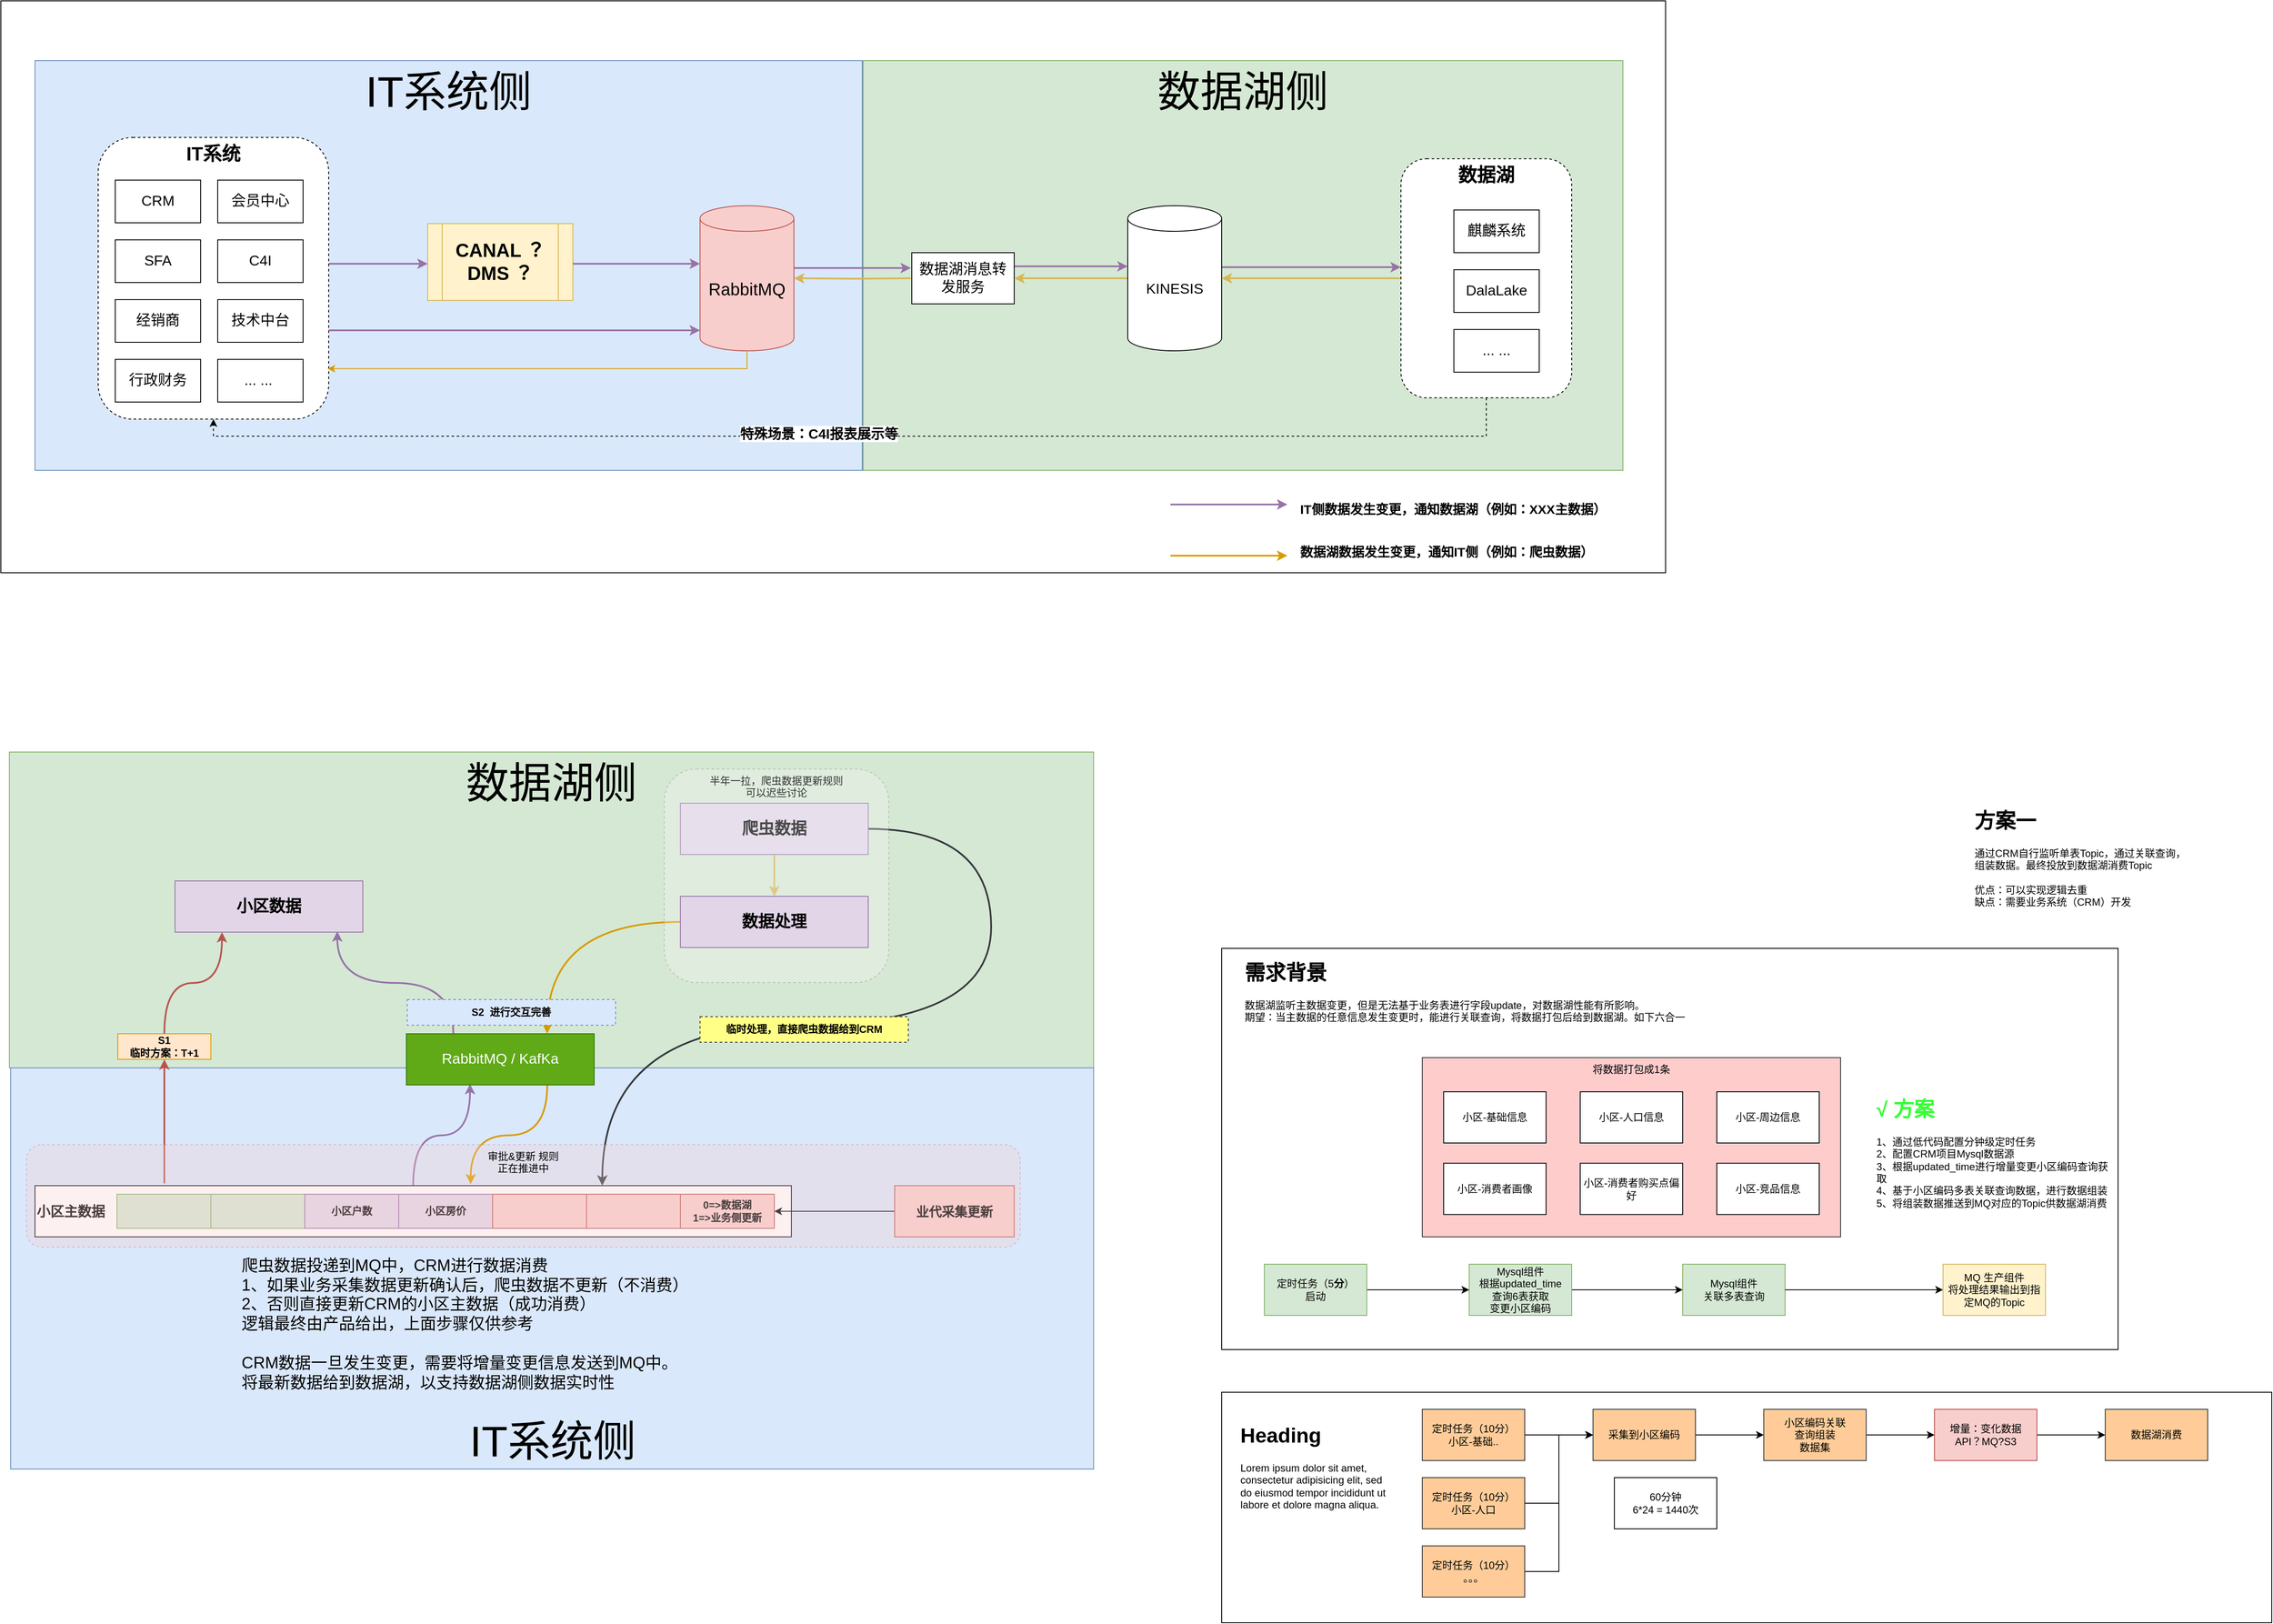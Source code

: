 <mxfile version="24.4.4" type="github">
  <diagram name="第 1 页" id="_mnCOzUP9DBz8knvAwrc">
    <mxGraphModel dx="2122" dy="863" grid="1" gridSize="10" guides="1" tooltips="1" connect="1" arrows="1" fold="1" page="1" pageScale="1" pageWidth="827" pageHeight="1169" math="0" shadow="0">
      <root>
        <mxCell id="0" />
        <mxCell id="1" parent="0" />
        <mxCell id="Kdeb1IMbK-QuAWVvISd_-18" value="" style="rounded=0;whiteSpace=wrap;html=1;" parent="1" vertex="1">
          <mxGeometry x="1070" y="1690" width="1230" height="270" as="geometry" />
        </mxCell>
        <mxCell id="pive_YGZ8aj-ZetJPHNV-36" value="" style="rounded=0;whiteSpace=wrap;html=1;" parent="1" vertex="1">
          <mxGeometry x="1070" y="1170" width="1050" height="470" as="geometry" />
        </mxCell>
        <mxCell id="pive_YGZ8aj-ZetJPHNV-24" value="将数据打包成1条" style="rounded=0;whiteSpace=wrap;html=1;verticalAlign=top;fillColor=#ffcccc;strokeColor=#36393d;" parent="1" vertex="1">
          <mxGeometry x="1305" y="1298" width="490" height="210" as="geometry" />
        </mxCell>
        <mxCell id="es6LMimWQ2Kn1pDAPc1K-94" value="" style="rounded=0;whiteSpace=wrap;html=1;" parent="1" vertex="1">
          <mxGeometry x="-360" y="60" width="1950" height="670" as="geometry" />
        </mxCell>
        <mxCell id="es6LMimWQ2Kn1pDAPc1K-81" value="&lt;font style=&quot;font-size: 50px;&quot;&gt;数据湖侧&lt;/font&gt;" style="rounded=0;whiteSpace=wrap;html=1;fillColor=#d5e8d4;strokeColor=#82b366;verticalAlign=top;movable=1;resizable=1;rotatable=1;deletable=1;editable=1;locked=0;connectable=1;" parent="1" vertex="1">
          <mxGeometry x="-350" y="940" width="1270" height="370" as="geometry" />
        </mxCell>
        <mxCell id="es6LMimWQ2Kn1pDAPc1K-80" value="&lt;font style=&quot;font-size: 50px;&quot;&gt;IT系统侧&lt;/font&gt;" style="rounded=0;whiteSpace=wrap;html=1;fillColor=#dae8fc;strokeColor=#6c8ebf;verticalAlign=bottom;movable=0;resizable=0;rotatable=0;deletable=0;editable=0;locked=1;connectable=0;" parent="1" vertex="1">
          <mxGeometry x="-348.5" y="1310" width="1268.5" height="470" as="geometry" />
        </mxCell>
        <mxCell id="es6LMimWQ2Kn1pDAPc1K-37" value="&lt;font style=&quot;font-size: 50px;&quot;&gt;数据湖侧&lt;/font&gt;" style="rounded=0;whiteSpace=wrap;html=1;fillColor=#d5e8d4;strokeColor=#82b366;verticalAlign=top;" parent="1" vertex="1">
          <mxGeometry x="650" y="130" width="890" height="480" as="geometry" />
        </mxCell>
        <mxCell id="es6LMimWQ2Kn1pDAPc1K-36" value="&lt;font style=&quot;font-size: 50px;&quot;&gt;IT系统侧&lt;/font&gt;" style="rounded=0;whiteSpace=wrap;html=1;fillColor=#dae8fc;strokeColor=#6c8ebf;verticalAlign=top;" parent="1" vertex="1">
          <mxGeometry x="-320" y="130" width="969" height="480" as="geometry" />
        </mxCell>
        <mxCell id="es6LMimWQ2Kn1pDAPc1K-50" style="edgeStyle=orthogonalEdgeStyle;rounded=0;orthogonalLoop=1;jettySize=auto;html=1;exitX=1;exitY=0.5;exitDx=0;exitDy=0;entryX=0;entryY=0.5;entryDx=0;entryDy=0;fillColor=#e1d5e7;strokeColor=#9673a6;strokeWidth=2;" parent="1" edge="1">
          <mxGeometry relative="1" as="geometry">
            <mxPoint x="24.0" y="368.0" as="sourcePoint" />
            <mxPoint x="140" y="368" as="targetPoint" />
          </mxGeometry>
        </mxCell>
        <mxCell id="es6LMimWQ2Kn1pDAPc1K-9" value="&lt;font style=&quot;font-size: 22px;&quot;&gt;&lt;b&gt;IT系统&lt;/b&gt;&lt;/font&gt;" style="rounded=1;whiteSpace=wrap;html=1;dashed=1;verticalAlign=top;fontSize=17;" parent="1" vertex="1">
          <mxGeometry x="-246" y="220" width="270" height="330" as="geometry" />
        </mxCell>
        <mxCell id="es6LMimWQ2Kn1pDAPc1K-1" value="会员中心" style="rounded=0;whiteSpace=wrap;html=1;fontSize=17;" parent="1" vertex="1">
          <mxGeometry x="-106" y="270" width="100" height="50" as="geometry" />
        </mxCell>
        <mxCell id="es6LMimWQ2Kn1pDAPc1K-2" value="C4I" style="rounded=0;whiteSpace=wrap;html=1;fontSize=17;" parent="1" vertex="1">
          <mxGeometry x="-106" y="340" width="100" height="50" as="geometry" />
        </mxCell>
        <mxCell id="es6LMimWQ2Kn1pDAPc1K-3" value="技术中台" style="rounded=0;whiteSpace=wrap;html=1;fontSize=17;" parent="1" vertex="1">
          <mxGeometry x="-106" y="410" width="100" height="50" as="geometry" />
        </mxCell>
        <mxCell id="es6LMimWQ2Kn1pDAPc1K-4" value="... ...&amp;nbsp;" style="rounded=0;whiteSpace=wrap;html=1;fontSize=17;" parent="1" vertex="1">
          <mxGeometry x="-106" y="480" width="100" height="50" as="geometry" />
        </mxCell>
        <mxCell id="es6LMimWQ2Kn1pDAPc1K-5" value="CRM" style="rounded=0;whiteSpace=wrap;html=1;fontSize=17;" parent="1" vertex="1">
          <mxGeometry x="-226" y="270" width="100" height="50" as="geometry" />
        </mxCell>
        <mxCell id="es6LMimWQ2Kn1pDAPc1K-6" value="SFA" style="rounded=0;whiteSpace=wrap;html=1;fontSize=17;" parent="1" vertex="1">
          <mxGeometry x="-226" y="340" width="100" height="50" as="geometry" />
        </mxCell>
        <mxCell id="es6LMimWQ2Kn1pDAPc1K-7" value="经销商" style="rounded=0;whiteSpace=wrap;html=1;fontSize=17;" parent="1" vertex="1">
          <mxGeometry x="-226" y="410" width="100" height="50" as="geometry" />
        </mxCell>
        <mxCell id="es6LMimWQ2Kn1pDAPc1K-8" value="行政财务" style="rounded=0;whiteSpace=wrap;html=1;fontSize=17;" parent="1" vertex="1">
          <mxGeometry x="-226" y="480" width="100" height="50" as="geometry" />
        </mxCell>
        <mxCell id="es6LMimWQ2Kn1pDAPc1K-13" value="" style="edgeStyle=orthogonalEdgeStyle;rounded=0;orthogonalLoop=1;jettySize=auto;html=1;fillColor=#e1d5e7;strokeColor=#9673a6;strokeWidth=2;fontSize=17;" parent="1" edge="1">
          <mxGeometry relative="1" as="geometry">
            <mxPoint x="569.0" y="373.0" as="sourcePoint" />
            <mxPoint x="706" y="373.0" as="targetPoint" />
          </mxGeometry>
        </mxCell>
        <mxCell id="es6LMimWQ2Kn1pDAPc1K-10" value="&lt;font style=&quot;font-size: 20px;&quot;&gt;RabbitMQ&lt;/font&gt;" style="shape=cylinder3;whiteSpace=wrap;html=1;boundedLbl=1;backgroundOutline=1;size=15;fontSize=17;fillColor=#f8cecc;strokeColor=#b85450;" parent="1" vertex="1">
          <mxGeometry x="459" y="300" width="110" height="170" as="geometry" />
        </mxCell>
        <mxCell id="es6LMimWQ2Kn1pDAPc1K-15" style="edgeStyle=orthogonalEdgeStyle;rounded=0;orthogonalLoop=1;jettySize=auto;html=1;exitX=1;exitY=0.5;exitDx=0;exitDy=0;fillColor=#e1d5e7;strokeColor=#9673a6;strokeWidth=2;fontSize=17;" parent="1" edge="1">
          <mxGeometry relative="1" as="geometry">
            <mxPoint x="827" y="371.0" as="sourcePoint" />
            <mxPoint x="960.0" y="371.0" as="targetPoint" />
          </mxGeometry>
        </mxCell>
        <mxCell id="es6LMimWQ2Kn1pDAPc1K-32" style="edgeStyle=orthogonalEdgeStyle;rounded=0;orthogonalLoop=1;jettySize=auto;html=1;exitX=0;exitY=0.5;exitDx=0;exitDy=0;fillColor=#fff2cc;strokeColor=#d6b656;strokeWidth=2;fontSize=17;" parent="1" target="es6LMimWQ2Kn1pDAPc1K-10" edge="1">
          <mxGeometry relative="1" as="geometry">
            <mxPoint x="706" y="385.0" as="sourcePoint" />
          </mxGeometry>
        </mxCell>
        <mxCell id="es6LMimWQ2Kn1pDAPc1K-12" value="数据湖消息转发服务" style="whiteSpace=wrap;html=1;fontSize=17;" parent="1" vertex="1">
          <mxGeometry x="707" y="355" width="120" height="60" as="geometry" />
        </mxCell>
        <mxCell id="es6LMimWQ2Kn1pDAPc1K-23" style="edgeStyle=orthogonalEdgeStyle;rounded=0;orthogonalLoop=1;jettySize=auto;html=1;exitX=1;exitY=0.5;exitDx=0;exitDy=0;exitPerimeter=0;entryX=0;entryY=0.5;entryDx=0;entryDy=0;fillColor=#e1d5e7;strokeColor=#9673a6;strokeWidth=2;fontSize=17;" parent="1" edge="1">
          <mxGeometry relative="1" as="geometry">
            <mxPoint x="1070.0" y="372.0" as="sourcePoint" />
            <mxPoint x="1280" y="372.0" as="targetPoint" />
          </mxGeometry>
        </mxCell>
        <mxCell id="es6LMimWQ2Kn1pDAPc1K-30" style="edgeStyle=orthogonalEdgeStyle;rounded=0;orthogonalLoop=1;jettySize=auto;html=1;exitX=0;exitY=0.5;exitDx=0;exitDy=0;exitPerimeter=0;fillColor=#fff2cc;strokeColor=#d6b656;strokeWidth=2;fontSize=17;" parent="1" source="es6LMimWQ2Kn1pDAPc1K-14" target="es6LMimWQ2Kn1pDAPc1K-12" edge="1">
          <mxGeometry relative="1" as="geometry" />
        </mxCell>
        <mxCell id="es6LMimWQ2Kn1pDAPc1K-14" value="KINESIS" style="shape=cylinder3;whiteSpace=wrap;html=1;boundedLbl=1;backgroundOutline=1;size=15;fontSize=17;" parent="1" vertex="1">
          <mxGeometry x="960" y="300" width="110" height="170" as="geometry" />
        </mxCell>
        <mxCell id="es6LMimWQ2Kn1pDAPc1K-31" style="edgeStyle=orthogonalEdgeStyle;rounded=0;orthogonalLoop=1;jettySize=auto;html=1;exitX=0;exitY=0.5;exitDx=0;exitDy=0;fillColor=#fff2cc;strokeColor=#d6b656;strokeWidth=2;fontSize=17;" parent="1" source="es6LMimWQ2Kn1pDAPc1K-16" target="es6LMimWQ2Kn1pDAPc1K-14" edge="1">
          <mxGeometry relative="1" as="geometry" />
        </mxCell>
        <mxCell id="es6LMimWQ2Kn1pDAPc1K-44" style="edgeStyle=orthogonalEdgeStyle;rounded=0;orthogonalLoop=1;jettySize=auto;html=1;exitX=0.5;exitY=1;exitDx=0;exitDy=0;entryX=0.5;entryY=1;entryDx=0;entryDy=0;dashed=1;" parent="1" source="es6LMimWQ2Kn1pDAPc1K-16" target="es6LMimWQ2Kn1pDAPc1K-9" edge="1">
          <mxGeometry relative="1" as="geometry" />
        </mxCell>
        <mxCell id="es6LMimWQ2Kn1pDAPc1K-46" value="&lt;font style=&quot;font-size: 16px;&quot;&gt;&lt;b&gt;特殊场景：C4I报表展示等&lt;/b&gt;&lt;/font&gt;" style="edgeLabel;html=1;align=center;verticalAlign=middle;resizable=0;points=[];" parent="es6LMimWQ2Kn1pDAPc1K-44" vertex="1" connectable="0">
          <mxGeometry x="0.063" y="-3" relative="1" as="geometry">
            <mxPoint as="offset" />
          </mxGeometry>
        </mxCell>
        <mxCell id="es6LMimWQ2Kn1pDAPc1K-16" value="&lt;font size=&quot;1&quot; style=&quot;&quot;&gt;&lt;b style=&quot;font-size: 22px;&quot;&gt;数据湖&lt;/b&gt;&lt;/font&gt;" style="rounded=1;whiteSpace=wrap;html=1;dashed=1;verticalAlign=top;fontSize=17;" parent="1" vertex="1">
          <mxGeometry x="1280" y="245" width="200" height="280" as="geometry" />
        </mxCell>
        <mxCell id="es6LMimWQ2Kn1pDAPc1K-19" value="麒麟系统" style="rounded=0;whiteSpace=wrap;html=1;fontSize=17;" parent="1" vertex="1">
          <mxGeometry x="1342" y="305" width="100" height="50" as="geometry" />
        </mxCell>
        <mxCell id="es6LMimWQ2Kn1pDAPc1K-20" value="DalaLake" style="rounded=0;whiteSpace=wrap;html=1;fontSize=17;" parent="1" vertex="1">
          <mxGeometry x="1342" y="375" width="100" height="50" as="geometry" />
        </mxCell>
        <mxCell id="es6LMimWQ2Kn1pDAPc1K-21" value="... ..." style="rounded=0;whiteSpace=wrap;html=1;fontSize=17;" parent="1" vertex="1">
          <mxGeometry x="1342" y="445" width="100" height="50" as="geometry" />
        </mxCell>
        <mxCell id="es6LMimWQ2Kn1pDAPc1K-38" value="" style="edgeStyle=orthogonalEdgeStyle;rounded=0;orthogonalLoop=1;jettySize=auto;html=1;fillColor=#e1d5e7;strokeColor=#9673a6;strokeWidth=2;" parent="1" edge="1">
          <mxGeometry relative="1" as="geometry">
            <mxPoint x="1010.0" y="650.0" as="sourcePoint" />
            <mxPoint x="1147" y="650.0" as="targetPoint" />
          </mxGeometry>
        </mxCell>
        <mxCell id="es6LMimWQ2Kn1pDAPc1K-39" value="IT侧数据发生变更，通知数据湖（例如：XXX主数据）" style="text;html=1;align=left;verticalAlign=middle;whiteSpace=wrap;rounded=0;fontStyle=1;fontSize=15;" parent="1" vertex="1">
          <mxGeometry x="1160" y="640" width="380" height="30" as="geometry" />
        </mxCell>
        <mxCell id="es6LMimWQ2Kn1pDAPc1K-41" value="" style="edgeStyle=orthogonalEdgeStyle;rounded=0;orthogonalLoop=1;jettySize=auto;html=1;fillColor=#ffe6cc;strokeColor=#d79b00;strokeWidth=2;" parent="1" edge="1">
          <mxGeometry relative="1" as="geometry">
            <mxPoint x="1010.0" y="710.0" as="sourcePoint" />
            <mxPoint x="1147" y="710.0" as="targetPoint" />
          </mxGeometry>
        </mxCell>
        <mxCell id="es6LMimWQ2Kn1pDAPc1K-43" value="数据湖数据发生变更，通知IT侧（例如：爬虫数据）" style="text;html=1;align=left;verticalAlign=middle;whiteSpace=wrap;rounded=0;fontStyle=1;fontSize=15;" parent="1" vertex="1">
          <mxGeometry x="1160" y="690" width="380" height="30" as="geometry" />
        </mxCell>
        <mxCell id="es6LMimWQ2Kn1pDAPc1K-48" style="edgeStyle=orthogonalEdgeStyle;rounded=0;orthogonalLoop=1;jettySize=auto;html=1;exitX=0.5;exitY=1;exitDx=0;exitDy=0;exitPerimeter=0;entryX=0.995;entryY=0.821;entryDx=0;entryDy=0;entryPerimeter=0;fillColor=#ffe6cc;strokeColor=#d79b00;" parent="1" source="es6LMimWQ2Kn1pDAPc1K-10" target="es6LMimWQ2Kn1pDAPc1K-9" edge="1">
          <mxGeometry relative="1" as="geometry" />
        </mxCell>
        <mxCell id="es6LMimWQ2Kn1pDAPc1K-49" value="&lt;font style=&quot;font-size: 22px;&quot;&gt;&lt;b&gt;CANAL ？&lt;br&gt;DMS ？&lt;/b&gt;&lt;/font&gt;" style="shape=process;whiteSpace=wrap;html=1;backgroundOutline=1;fillColor=#fff2cc;strokeColor=#d6b656;" parent="1" vertex="1">
          <mxGeometry x="140" y="321" width="170" height="90" as="geometry" />
        </mxCell>
        <mxCell id="es6LMimWQ2Kn1pDAPc1K-51" style="edgeStyle=orthogonalEdgeStyle;rounded=0;orthogonalLoop=1;jettySize=auto;html=1;exitX=1;exitY=0.5;exitDx=0;exitDy=0;entryX=0;entryY=0.5;entryDx=0;entryDy=0;entryPerimeter=0;fillColor=#e1d5e7;strokeColor=#9673a6;strokeWidth=2;" parent="1" edge="1">
          <mxGeometry relative="1" as="geometry">
            <mxPoint x="310" y="368" as="sourcePoint" />
            <mxPoint x="459" y="368" as="targetPoint" />
          </mxGeometry>
        </mxCell>
        <mxCell id="es6LMimWQ2Kn1pDAPc1K-53" style="edgeStyle=orthogonalEdgeStyle;rounded=0;orthogonalLoop=1;jettySize=auto;html=1;exitX=1;exitY=0.5;exitDx=0;exitDy=0;entryX=0;entryY=0.5;entryDx=0;entryDy=0;entryPerimeter=0;strokeWidth=2;fillColor=#e1d5e7;strokeColor=#9673a6;" parent="1" edge="1">
          <mxGeometry relative="1" as="geometry">
            <mxPoint x="24.0" y="446.0" as="sourcePoint" />
            <mxPoint x="459" y="446" as="targetPoint" />
          </mxGeometry>
        </mxCell>
        <mxCell id="es6LMimWQ2Kn1pDAPc1K-54" style="edgeStyle=orthogonalEdgeStyle;curved=1;rounded=0;orthogonalLoop=1;jettySize=auto;html=1;entryX=0.339;entryY=0.98;entryDx=0;entryDy=0;fillColor=#e1d5e7;strokeColor=#9673a6;strokeWidth=2;entryPerimeter=0;" parent="1" source="es6LMimWQ2Kn1pDAPc1K-55" target="es6LMimWQ2Kn1pDAPc1K-57" edge="1">
          <mxGeometry relative="1" as="geometry" />
        </mxCell>
        <mxCell id="es6LMimWQ2Kn1pDAPc1K-55" value="&lt;font style=&quot;font-size: 16px;&quot;&gt;小区主数据&lt;/font&gt;" style="rounded=0;whiteSpace=wrap;html=1;align=left;fontStyle=1" parent="1" vertex="1">
          <mxGeometry x="-320" y="1448" width="886" height="60" as="geometry" />
        </mxCell>
        <mxCell id="es6LMimWQ2Kn1pDAPc1K-56" style="edgeStyle=orthogonalEdgeStyle;curved=1;rounded=0;orthogonalLoop=1;jettySize=auto;html=1;exitX=0.75;exitY=1;exitDx=0;exitDy=0;fillColor=#ffe6cc;strokeColor=#d79b00;strokeWidth=2;entryX=0.576;entryY=-0.028;entryDx=0;entryDy=0;entryPerimeter=0;" parent="1" source="es6LMimWQ2Kn1pDAPc1K-57" target="es6LMimWQ2Kn1pDAPc1K-55" edge="1">
          <mxGeometry relative="1" as="geometry" />
        </mxCell>
        <mxCell id="es6LMimWQ2Kn1pDAPc1K-83" style="edgeStyle=orthogonalEdgeStyle;rounded=0;orthogonalLoop=1;jettySize=auto;html=1;exitX=0.25;exitY=0;exitDx=0;exitDy=0;entryX=0.864;entryY=0.983;entryDx=0;entryDy=0;curved=1;fillColor=#e1d5e7;strokeColor=#9673a6;strokeWidth=2;entryPerimeter=0;" parent="1" source="es6LMimWQ2Kn1pDAPc1K-57" target="es6LMimWQ2Kn1pDAPc1K-61" edge="1">
          <mxGeometry relative="1" as="geometry" />
        </mxCell>
        <mxCell id="es6LMimWQ2Kn1pDAPc1K-57" value="RabbitMQ / KafKa" style="rounded=0;whiteSpace=wrap;html=1;fillColor=#60a917;strokeColor=#2D7600;fontColor=#ffffff;fontSize=17;" parent="1" vertex="1">
          <mxGeometry x="115" y="1270" width="220" height="60" as="geometry" />
        </mxCell>
        <mxCell id="es6LMimWQ2Kn1pDAPc1K-95" style="edgeStyle=orthogonalEdgeStyle;rounded=0;orthogonalLoop=1;jettySize=auto;html=1;entryX=0.75;entryY=0;entryDx=0;entryDy=0;curved=1;strokeWidth=2;fillColor=#ffe6cc;strokeColor=#d79b00;exitX=0;exitY=0.5;exitDx=0;exitDy=0;" parent="1" source="pive_YGZ8aj-ZetJPHNV-5" target="es6LMimWQ2Kn1pDAPc1K-57" edge="1">
          <mxGeometry relative="1" as="geometry">
            <mxPoint x="380" y="1180" as="sourcePoint" />
          </mxGeometry>
        </mxCell>
        <mxCell id="pive_YGZ8aj-ZetJPHNV-6" style="edgeStyle=orthogonalEdgeStyle;rounded=0;orthogonalLoop=1;jettySize=auto;html=1;exitX=0.5;exitY=1;exitDx=0;exitDy=0;entryX=0.5;entryY=0;entryDx=0;entryDy=0;fillColor=#fff2cc;strokeColor=#d6b656;strokeWidth=2;" parent="1" source="es6LMimWQ2Kn1pDAPc1K-59" target="pive_YGZ8aj-ZetJPHNV-5" edge="1">
          <mxGeometry relative="1" as="geometry" />
        </mxCell>
        <mxCell id="pive_YGZ8aj-ZetJPHNV-8" style="edgeStyle=orthogonalEdgeStyle;rounded=0;orthogonalLoop=1;jettySize=auto;html=1;exitX=1;exitY=0.5;exitDx=0;exitDy=0;entryX=0.75;entryY=0;entryDx=0;entryDy=0;curved=1;fillColor=#eeeeee;strokeColor=#36393d;strokeWidth=2;" parent="1" source="es6LMimWQ2Kn1pDAPc1K-59" target="es6LMimWQ2Kn1pDAPc1K-55" edge="1">
          <mxGeometry relative="1" as="geometry">
            <Array as="points">
              <mxPoint x="800" y="1030" />
              <mxPoint x="800" y="1260" />
              <mxPoint x="345" y="1260" />
            </Array>
          </mxGeometry>
        </mxCell>
        <mxCell id="pive_YGZ8aj-ZetJPHNV-9" value="Text" style="edgeLabel;html=1;align=center;verticalAlign=middle;resizable=0;points=[];" parent="pive_YGZ8aj-ZetJPHNV-8" vertex="1" connectable="0">
          <mxGeometry x="0.247" y="2" relative="1" as="geometry">
            <mxPoint x="-1" as="offset" />
          </mxGeometry>
        </mxCell>
        <mxCell id="es6LMimWQ2Kn1pDAPc1K-59" value="爬虫数据" style="rounded=0;whiteSpace=wrap;html=1;fillColor=#e1d5e7;strokeColor=#9673a6;fontSize=19;fontStyle=1" parent="1" vertex="1">
          <mxGeometry x="436" y="1000" width="220" height="60" as="geometry" />
        </mxCell>
        <mxCell id="es6LMimWQ2Kn1pDAPc1K-61" value="小区数据" style="rounded=0;whiteSpace=wrap;html=1;fillColor=#e1d5e7;strokeColor=#9673a6;fontSize=19;fontStyle=1" parent="1" vertex="1">
          <mxGeometry x="-156" y="1091" width="220" height="60" as="geometry" />
        </mxCell>
        <mxCell id="es6LMimWQ2Kn1pDAPc1K-62" value="" style="rounded=0;whiteSpace=wrap;html=1;fillColor=#d5e8d4;strokeColor=#82b366;fontStyle=1" parent="1" vertex="1">
          <mxGeometry x="-224" y="1458" width="110" height="40" as="geometry" />
        </mxCell>
        <mxCell id="es6LMimWQ2Kn1pDAPc1K-63" value="" style="rounded=0;whiteSpace=wrap;html=1;fillColor=#d5e8d4;strokeColor=#82b366;fontStyle=1" parent="1" vertex="1">
          <mxGeometry x="-114" y="1458" width="110" height="40" as="geometry" />
        </mxCell>
        <mxCell id="es6LMimWQ2Kn1pDAPc1K-96" style="edgeStyle=orthogonalEdgeStyle;rounded=0;orthogonalLoop=1;jettySize=auto;html=1;entryX=0.25;entryY=1;entryDx=0;entryDy=0;curved=1;fillColor=#f8cecc;strokeColor=#b85450;strokeWidth=2;exitX=0.5;exitY=0;exitDx=0;exitDy=0;" parent="1" source="es6LMimWQ2Kn1pDAPc1K-97" target="es6LMimWQ2Kn1pDAPc1K-61" edge="1">
          <mxGeometry relative="1" as="geometry">
            <mxPoint x="10" y="1450" as="sourcePoint" />
          </mxGeometry>
        </mxCell>
        <mxCell id="es6LMimWQ2Kn1pDAPc1K-64" value="小区户数" style="rounded=0;whiteSpace=wrap;html=1;fillColor=#e1d5e7;strokeColor=#9673a6;fontStyle=1" parent="1" vertex="1">
          <mxGeometry x="-4" y="1458" width="110" height="40" as="geometry" />
        </mxCell>
        <mxCell id="es6LMimWQ2Kn1pDAPc1K-65" value="小区房价" style="rounded=0;whiteSpace=wrap;html=1;fillColor=#e1d5e7;strokeColor=#9673a6;fontStyle=1" parent="1" vertex="1">
          <mxGeometry x="106" y="1458" width="110" height="40" as="geometry" />
        </mxCell>
        <mxCell id="es6LMimWQ2Kn1pDAPc1K-66" value="" style="rounded=0;whiteSpace=wrap;html=1;fillColor=#f8cecc;strokeColor=#b85450;fontStyle=1" parent="1" vertex="1">
          <mxGeometry x="216" y="1458" width="110" height="40" as="geometry" />
        </mxCell>
        <mxCell id="es6LMimWQ2Kn1pDAPc1K-67" value="" style="rounded=0;whiteSpace=wrap;html=1;fillColor=#f8cecc;strokeColor=#b85450;fontStyle=1" parent="1" vertex="1">
          <mxGeometry x="326" y="1458" width="110" height="40" as="geometry" />
        </mxCell>
        <mxCell id="es6LMimWQ2Kn1pDAPc1K-68" value="0=&amp;gt;数据湖&lt;br&gt;1=&amp;gt;业务侧更新" style="rounded=0;whiteSpace=wrap;html=1;fillColor=#f8cecc;strokeColor=#b85450;fontStyle=1" parent="1" vertex="1">
          <mxGeometry x="436" y="1458" width="110" height="40" as="geometry" />
        </mxCell>
        <mxCell id="es6LMimWQ2Kn1pDAPc1K-69" style="edgeStyle=orthogonalEdgeStyle;curved=1;rounded=0;orthogonalLoop=1;jettySize=auto;html=1;exitX=0;exitY=0.5;exitDx=0;exitDy=0;entryX=1;entryY=0.5;entryDx=0;entryDy=0;fontStyle=1" parent="1" source="es6LMimWQ2Kn1pDAPc1K-70" target="es6LMimWQ2Kn1pDAPc1K-68" edge="1">
          <mxGeometry relative="1" as="geometry" />
        </mxCell>
        <mxCell id="es6LMimWQ2Kn1pDAPc1K-70" value="业代采集更新" style="rounded=0;whiteSpace=wrap;html=1;fillColor=#f8cecc;strokeColor=#b85450;fontStyle=1;fontSize=15;" parent="1" vertex="1">
          <mxGeometry x="687" y="1448" width="140" height="60" as="geometry" />
        </mxCell>
        <mxCell id="es6LMimWQ2Kn1pDAPc1K-73" value="&lt;font style=&quot;font-size: 19px;&quot;&gt;&lt;br&gt;爬虫数据投递到MQ中，CRM进行数据消费&lt;br&gt;1、如果业务采集数据更新确认后，爬虫数据不更新（不消费）&lt;br&gt;&lt;/font&gt;&lt;div style=&quot;font-size: 19px;&quot;&gt;&lt;span style=&quot;background-color: initial;&quot;&gt;&lt;font style=&quot;font-size: 19px;&quot;&gt;2、否则直接更新CRM的小区主数据（成功消费）&lt;br&gt;逻辑最终由产品给出，上面步骤仅供参考&lt;br&gt;&lt;br&gt;CRM数据一旦发生变更，需要将增量变更信息发送到MQ中。&lt;br&gt;将最新数据给到数据湖，以支持数据湖侧数据实时性&lt;br&gt;&lt;br&gt;&lt;/font&gt;&lt;/span&gt;&lt;/div&gt;" style="text;html=1;align=left;verticalAlign=middle;whiteSpace=wrap;rounded=0;" parent="1" vertex="1">
          <mxGeometry x="-80" y="1530" width="530" height="160" as="geometry" />
        </mxCell>
        <mxCell id="es6LMimWQ2Kn1pDAPc1K-98" value="临时处理，直接爬虫数据给到CRM" style="text;html=1;align=center;verticalAlign=middle;whiteSpace=wrap;rounded=0;fontStyle=1;fillColor=#ffff88;strokeColor=#36393d;dashed=1;" parent="1" vertex="1">
          <mxGeometry x="459" y="1250" width="244" height="30" as="geometry" />
        </mxCell>
        <mxCell id="es6LMimWQ2Kn1pDAPc1K-100" value="" style="edgeStyle=orthogonalEdgeStyle;rounded=0;orthogonalLoop=1;jettySize=auto;html=1;entryX=0.5;entryY=1;entryDx=0;entryDy=0;curved=1;fillColor=#f8cecc;strokeColor=#b85450;strokeWidth=2;exitX=0.171;exitY=-0.045;exitDx=0;exitDy=0;exitPerimeter=0;" parent="1" source="es6LMimWQ2Kn1pDAPc1K-55" target="es6LMimWQ2Kn1pDAPc1K-97" edge="1">
          <mxGeometry relative="1" as="geometry">
            <mxPoint x="-168" y="1445" as="sourcePoint" />
            <mxPoint x="-101" y="1151" as="targetPoint" />
          </mxGeometry>
        </mxCell>
        <mxCell id="es6LMimWQ2Kn1pDAPc1K-97" value="S1&lt;br&gt;临时方案：T+1" style="text;html=1;align=center;verticalAlign=middle;whiteSpace=wrap;rounded=0;fontStyle=1;fillColor=#ffe6cc;strokeColor=#d79b00;" parent="1" vertex="1">
          <mxGeometry x="-223" y="1270" width="109" height="30" as="geometry" />
        </mxCell>
        <mxCell id="pive_YGZ8aj-ZetJPHNV-2" value="审批&amp;amp;更新 规则&lt;br&gt;正在推进中" style="rounded=1;whiteSpace=wrap;html=1;opacity=30;dashed=1;verticalAlign=top;fillColor=#f8cecc;strokeColor=#b85450;" parent="1" vertex="1">
          <mxGeometry x="-330" y="1400" width="1164" height="120" as="geometry" />
        </mxCell>
        <mxCell id="pive_YGZ8aj-ZetJPHNV-4" value="半年一拉，爬虫数据更新规则&lt;br&gt;可以迟些讨论" style="rounded=1;whiteSpace=wrap;html=1;dashed=1;opacity=30;verticalAlign=top;fillColor=#f5f5f5;fontColor=#333333;strokeColor=#666666;" parent="1" vertex="1">
          <mxGeometry x="417" y="960" width="263" height="250" as="geometry" />
        </mxCell>
        <mxCell id="pive_YGZ8aj-ZetJPHNV-5" value="数据处理" style="rounded=0;whiteSpace=wrap;html=1;fillColor=#e1d5e7;strokeColor=#9673a6;fontSize=19;fontStyle=1" parent="1" vertex="1">
          <mxGeometry x="436" y="1109" width="220" height="60" as="geometry" />
        </mxCell>
        <mxCell id="pive_YGZ8aj-ZetJPHNV-12" value="S2&amp;nbsp; 进行交互完善" style="text;html=1;align=center;verticalAlign=middle;whiteSpace=wrap;rounded=0;fontStyle=1;fillColor=#dae8fc;strokeColor=#6c8ebf;dashed=1;" parent="1" vertex="1">
          <mxGeometry x="116" y="1230" width="244" height="30" as="geometry" />
        </mxCell>
        <mxCell id="pive_YGZ8aj-ZetJPHNV-18" value="小区-人口信息" style="rounded=0;whiteSpace=wrap;html=1;" parent="1" vertex="1">
          <mxGeometry x="1490" y="1338" width="120" height="60" as="geometry" />
        </mxCell>
        <mxCell id="pive_YGZ8aj-ZetJPHNV-19" value="小区-基础信息" style="rounded=0;whiteSpace=wrap;html=1;" parent="1" vertex="1">
          <mxGeometry x="1330" y="1338" width="120" height="60" as="geometry" />
        </mxCell>
        <mxCell id="pive_YGZ8aj-ZetJPHNV-20" value="小区-周边信息" style="rounded=0;whiteSpace=wrap;html=1;" parent="1" vertex="1">
          <mxGeometry x="1650" y="1338" width="120" height="60" as="geometry" />
        </mxCell>
        <mxCell id="pive_YGZ8aj-ZetJPHNV-21" value="小区-消费者购买点偏好" style="rounded=0;whiteSpace=wrap;html=1;" parent="1" vertex="1">
          <mxGeometry x="1490" y="1421.75" width="120" height="60" as="geometry" />
        </mxCell>
        <mxCell id="pive_YGZ8aj-ZetJPHNV-22" value="小区-竞品信息" style="rounded=0;whiteSpace=wrap;html=1;" parent="1" vertex="1">
          <mxGeometry x="1650" y="1421.75" width="120" height="60" as="geometry" />
        </mxCell>
        <mxCell id="pive_YGZ8aj-ZetJPHNV-23" value="小区-消费者画像" style="rounded=0;whiteSpace=wrap;html=1;" parent="1" vertex="1">
          <mxGeometry x="1330" y="1421.75" width="120" height="60" as="geometry" />
        </mxCell>
        <mxCell id="pive_YGZ8aj-ZetJPHNV-27" value="&lt;h1 style=&quot;margin-top: 0px;&quot;&gt;方案一&lt;/h1&gt;&lt;div&gt;通过CRM自行监听单表Topic，通过关联查询，组装数据。最终投放到数据湖消费Topic&lt;/div&gt;&lt;div&gt;&lt;br&gt;&lt;/div&gt;&lt;div&gt;优点：可以实现逻辑去重&lt;/div&gt;&lt;div&gt;缺点：需要业务系统（CRM）开发&lt;/div&gt;" style="text;html=1;whiteSpace=wrap;overflow=hidden;rounded=0;" parent="1" vertex="1">
          <mxGeometry x="1950" y="1000" width="260" height="130" as="geometry" />
        </mxCell>
        <mxCell id="pive_YGZ8aj-ZetJPHNV-28" value="&lt;h1 style=&quot;margin-top: 0px;&quot;&gt;&lt;font color=&quot;#33ff33&quot;&gt;√ 方案&lt;/font&gt;&lt;/h1&gt;&lt;div&gt;1、通过低代码配置分钟级定时任务&lt;br&gt;&lt;/div&gt;&lt;div&gt;2、配置CRM项目Mysql数据源&lt;/div&gt;&lt;div&gt;3、根据updated_time进行增量变更小区编码查询获取&lt;/div&gt;&lt;div&gt;4、基于小区编码多表关联查询数据，进行数据组装&lt;/div&gt;&lt;div&gt;5、将组装数据推送到MQ对应的Topic供数据湖消费&lt;/div&gt;" style="text;html=1;whiteSpace=wrap;overflow=hidden;rounded=0;" parent="1" vertex="1">
          <mxGeometry x="1835" y="1338" width="285" height="146.25" as="geometry" />
        </mxCell>
        <mxCell id="pive_YGZ8aj-ZetJPHNV-31" value="" style="edgeStyle=orthogonalEdgeStyle;rounded=0;orthogonalLoop=1;jettySize=auto;html=1;" parent="1" source="pive_YGZ8aj-ZetJPHNV-29" target="pive_YGZ8aj-ZetJPHNV-30" edge="1">
          <mxGeometry relative="1" as="geometry" />
        </mxCell>
        <mxCell id="pive_YGZ8aj-ZetJPHNV-29" value="Mysql组件&lt;br&gt;根据updated_time&lt;br&gt;查询6表获取&lt;br&gt;变更小区编码" style="rounded=0;whiteSpace=wrap;html=1;fillColor=#d5e8d4;strokeColor=#82b366;" parent="1" vertex="1">
          <mxGeometry x="1360" y="1540" width="120" height="60" as="geometry" />
        </mxCell>
        <mxCell id="pive_YGZ8aj-ZetJPHNV-30" value="Mysql组件&lt;br&gt;关联多表查询" style="rounded=0;whiteSpace=wrap;html=1;fillColor=#d5e8d4;strokeColor=#82b366;" parent="1" vertex="1">
          <mxGeometry x="1610" y="1540" width="120" height="60" as="geometry" />
        </mxCell>
        <mxCell id="pive_YGZ8aj-ZetJPHNV-35" value="" style="edgeStyle=orthogonalEdgeStyle;rounded=0;orthogonalLoop=1;jettySize=auto;html=1;exitX=1;exitY=0.5;exitDx=0;exitDy=0;" parent="1" source="pive_YGZ8aj-ZetJPHNV-30" target="pive_YGZ8aj-ZetJPHNV-34" edge="1">
          <mxGeometry relative="1" as="geometry">
            <mxPoint x="1825.0" y="1570" as="sourcePoint" />
          </mxGeometry>
        </mxCell>
        <mxCell id="pive_YGZ8aj-ZetJPHNV-34" value="MQ 生产组件&lt;br&gt;将处理结果输出到指定MQ的Topic" style="rounded=0;whiteSpace=wrap;html=1;fillColor=#fff2cc;strokeColor=#d6b656;" parent="1" vertex="1">
          <mxGeometry x="1915" y="1540" width="120" height="60" as="geometry" />
        </mxCell>
        <mxCell id="pive_YGZ8aj-ZetJPHNV-37" value="&lt;h1 style=&quot;margin-top: 0px;&quot;&gt;需求背景&lt;/h1&gt;&lt;p&gt;数据湖监听主数据变更，但是无法基于业务表进行字段update，对数据湖性能有所影响。&lt;br&gt;期望：当主数据的任意信息发生变更时，能进行关联查询，将数据打包后给到数据湖。如下六合一&lt;/p&gt;" style="text;html=1;whiteSpace=wrap;overflow=hidden;rounded=0;" parent="1" vertex="1">
          <mxGeometry x="1095" y="1178" width="650" height="92" as="geometry" />
        </mxCell>
        <mxCell id="Kdeb1IMbK-QuAWVvISd_-3" value="" style="edgeStyle=orthogonalEdgeStyle;rounded=0;orthogonalLoop=1;jettySize=auto;html=1;" parent="1" source="Kdeb1IMbK-QuAWVvISd_-1" target="Kdeb1IMbK-QuAWVvISd_-2" edge="1">
          <mxGeometry relative="1" as="geometry" />
        </mxCell>
        <mxCell id="Kdeb1IMbK-QuAWVvISd_-1" value="定时任务（10分）&lt;br&gt;小区-基础.." style="rounded=0;whiteSpace=wrap;html=1;fillColor=#ffcc99;strokeColor=#36393d;" parent="1" vertex="1">
          <mxGeometry x="1305" y="1710" width="120" height="60" as="geometry" />
        </mxCell>
        <mxCell id="Kdeb1IMbK-QuAWVvISd_-5" value="" style="edgeStyle=orthogonalEdgeStyle;rounded=0;orthogonalLoop=1;jettySize=auto;html=1;" parent="1" source="Kdeb1IMbK-QuAWVvISd_-2" target="Kdeb1IMbK-QuAWVvISd_-4" edge="1">
          <mxGeometry relative="1" as="geometry" />
        </mxCell>
        <mxCell id="Kdeb1IMbK-QuAWVvISd_-2" value="采集到小区编码" style="rounded=0;whiteSpace=wrap;html=1;fillColor=#ffcc99;strokeColor=#36393d;" parent="1" vertex="1">
          <mxGeometry x="1505" y="1710" width="120" height="60" as="geometry" />
        </mxCell>
        <mxCell id="Kdeb1IMbK-QuAWVvISd_-7" value="" style="edgeStyle=orthogonalEdgeStyle;rounded=0;orthogonalLoop=1;jettySize=auto;html=1;" parent="1" source="Kdeb1IMbK-QuAWVvISd_-4" target="Kdeb1IMbK-QuAWVvISd_-6" edge="1">
          <mxGeometry relative="1" as="geometry" />
        </mxCell>
        <mxCell id="Kdeb1IMbK-QuAWVvISd_-4" value="小区编码关联&lt;br&gt;查询组装&lt;br&gt;数据集" style="rounded=0;whiteSpace=wrap;html=1;fillColor=#ffcc99;strokeColor=#36393d;" parent="1" vertex="1">
          <mxGeometry x="1705" y="1710" width="120" height="60" as="geometry" />
        </mxCell>
        <mxCell id="Kdeb1IMbK-QuAWVvISd_-9" value="" style="edgeStyle=orthogonalEdgeStyle;rounded=0;orthogonalLoop=1;jettySize=auto;html=1;" parent="1" source="Kdeb1IMbK-QuAWVvISd_-6" target="Kdeb1IMbK-QuAWVvISd_-8" edge="1">
          <mxGeometry relative="1" as="geometry" />
        </mxCell>
        <mxCell id="Kdeb1IMbK-QuAWVvISd_-6" value="增量：变化数据&lt;br&gt;API？MQ?S3" style="rounded=0;whiteSpace=wrap;html=1;fillColor=#f8cecc;strokeColor=#b85450;" parent="1" vertex="1">
          <mxGeometry x="1905" y="1710" width="120" height="60" as="geometry" />
        </mxCell>
        <mxCell id="Kdeb1IMbK-QuAWVvISd_-8" value="数据湖消费" style="rounded=0;whiteSpace=wrap;html=1;fillColor=#ffcc99;strokeColor=#36393d;" parent="1" vertex="1">
          <mxGeometry x="2105" y="1710" width="120" height="60" as="geometry" />
        </mxCell>
        <mxCell id="Kdeb1IMbK-QuAWVvISd_-12" style="edgeStyle=orthogonalEdgeStyle;rounded=0;orthogonalLoop=1;jettySize=auto;html=1;exitX=1;exitY=0.5;exitDx=0;exitDy=0;entryX=0;entryY=0.5;entryDx=0;entryDy=0;" parent="1" source="Kdeb1IMbK-QuAWVvISd_-10" target="Kdeb1IMbK-QuAWVvISd_-2" edge="1">
          <mxGeometry relative="1" as="geometry" />
        </mxCell>
        <mxCell id="Kdeb1IMbK-QuAWVvISd_-10" value="定时任务（10分）&lt;br&gt;小区-人口" style="rounded=0;whiteSpace=wrap;html=1;fillColor=#ffcc99;strokeColor=#36393d;" parent="1" vertex="1">
          <mxGeometry x="1305" y="1790" width="120" height="60" as="geometry" />
        </mxCell>
        <mxCell id="Kdeb1IMbK-QuAWVvISd_-13" style="edgeStyle=orthogonalEdgeStyle;rounded=0;orthogonalLoop=1;jettySize=auto;html=1;exitX=1;exitY=0.5;exitDx=0;exitDy=0;entryX=0;entryY=0.5;entryDx=0;entryDy=0;" parent="1" source="Kdeb1IMbK-QuAWVvISd_-11" target="Kdeb1IMbK-QuAWVvISd_-2" edge="1">
          <mxGeometry relative="1" as="geometry">
            <mxPoint x="1500" y="1740" as="targetPoint" />
          </mxGeometry>
        </mxCell>
        <mxCell id="Kdeb1IMbK-QuAWVvISd_-11" value="定时任务（10分）&lt;br&gt;。。。" style="rounded=0;whiteSpace=wrap;html=1;fillColor=#ffcc99;strokeColor=#36393d;" parent="1" vertex="1">
          <mxGeometry x="1305" y="1870" width="120" height="60" as="geometry" />
        </mxCell>
        <mxCell id="Kdeb1IMbK-QuAWVvISd_-14" value="60分钟&lt;br&gt;6*24 = 1440次" style="rounded=0;whiteSpace=wrap;html=1;" parent="1" vertex="1">
          <mxGeometry x="1530" y="1790" width="120" height="60" as="geometry" />
        </mxCell>
        <mxCell id="Kdeb1IMbK-QuAWVvISd_-16" style="edgeStyle=orthogonalEdgeStyle;rounded=0;orthogonalLoop=1;jettySize=auto;html=1;exitX=1;exitY=0.5;exitDx=0;exitDy=0;entryX=0;entryY=0.5;entryDx=0;entryDy=0;" parent="1" source="Kdeb1IMbK-QuAWVvISd_-15" target="pive_YGZ8aj-ZetJPHNV-29" edge="1">
          <mxGeometry relative="1" as="geometry" />
        </mxCell>
        <mxCell id="Kdeb1IMbK-QuAWVvISd_-15" value="定时任务（5&lt;b&gt;分&lt;/b&gt;）&lt;br&gt;启动" style="rounded=0;whiteSpace=wrap;html=1;fillColor=#d5e8d4;strokeColor=#82b366;" parent="1" vertex="1">
          <mxGeometry x="1120" y="1540" width="120" height="60" as="geometry" />
        </mxCell>
        <mxCell id="Kdeb1IMbK-QuAWVvISd_-19" value="&lt;h1 style=&quot;margin-top: 0px;&quot;&gt;Heading&lt;/h1&gt;&lt;p&gt;Lorem ipsum dolor sit amet, consectetur adipisicing elit, sed do eiusmod tempor incididunt ut labore et dolore magna aliqua.&lt;/p&gt;" style="text;html=1;whiteSpace=wrap;overflow=hidden;rounded=0;" parent="1" vertex="1">
          <mxGeometry x="1090" y="1720" width="180" height="120" as="geometry" />
        </mxCell>
      </root>
    </mxGraphModel>
  </diagram>
</mxfile>
